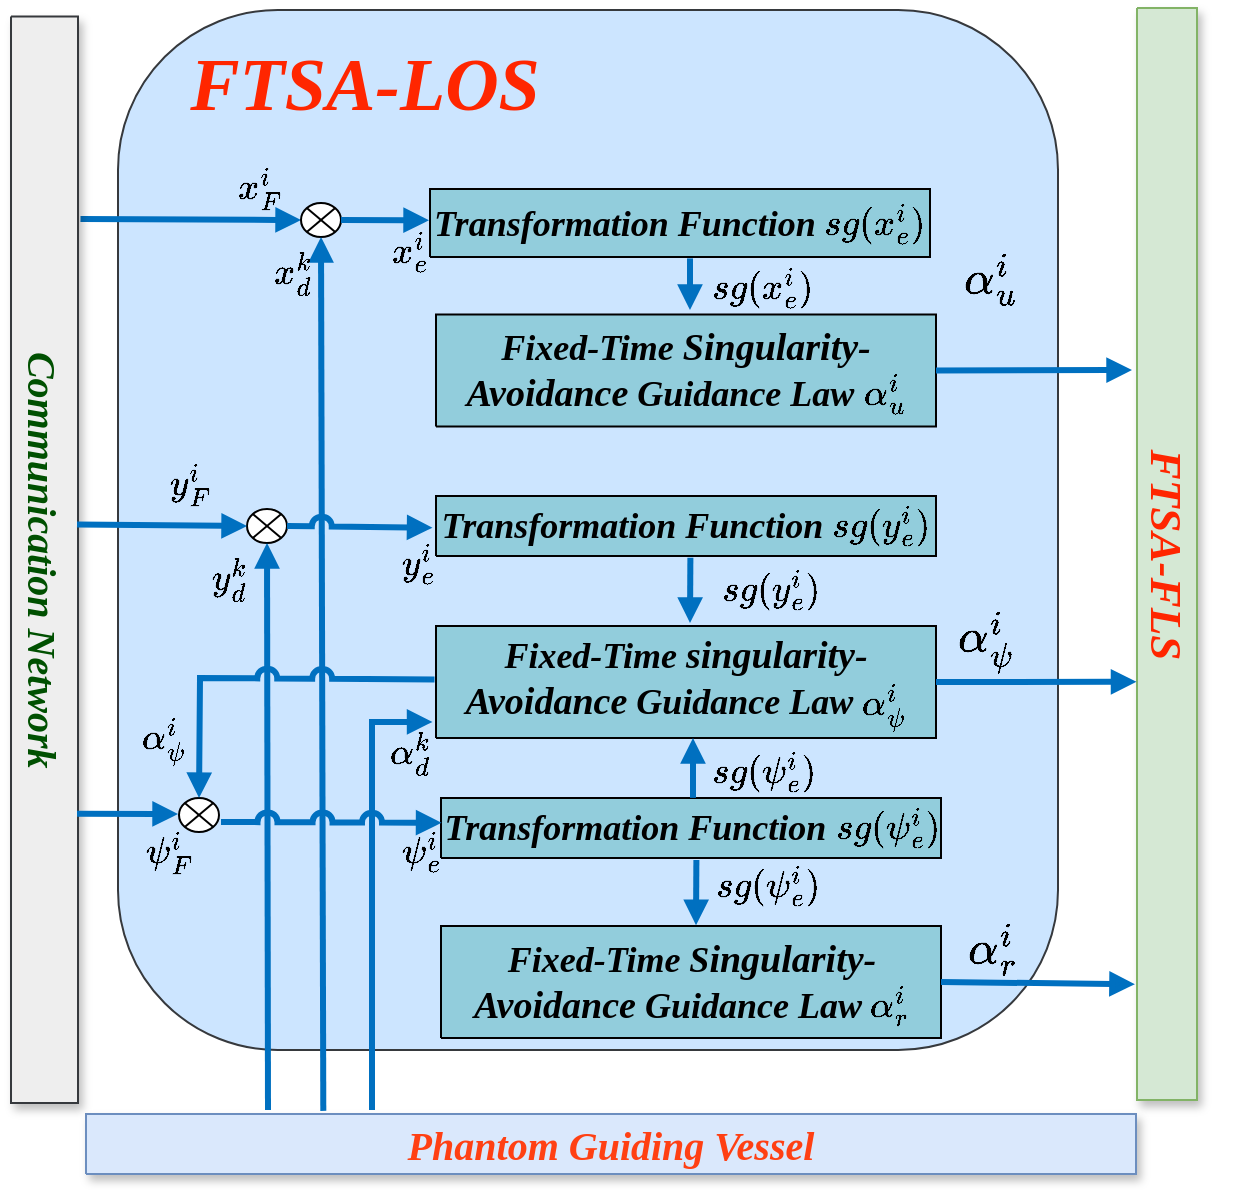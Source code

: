<mxfile version="26.2.12">
  <diagram name="第 1 页" id="GI3FFYo5OGEZDx6VCfR-">
    <mxGraphModel dx="1849" dy="2425" grid="1" gridSize="10" guides="1" tooltips="1" connect="1" arrows="1" fold="1" page="1" pageScale="1" pageWidth="1169" pageHeight="827" math="1" shadow="0">
      <root>
        <mxCell id="0" />
        <mxCell id="1" parent="0" />
        <mxCell id="OjidHEwg86gl5rYj82kp-1" value="" style="rounded=1;whiteSpace=wrap;html=1;fillColor=#cce5ff;strokeColor=#36393d;arcSize=17;" parent="1" vertex="1">
          <mxGeometry x="330" y="-780" width="470" height="520" as="geometry" />
        </mxCell>
        <UserObject label="&lt;span style=&quot;caret-color: rgb(255, 64, 19); color: rgb(255, 64, 19); font-family: &amp;quot;Times New Roman&amp;quot;; font-size: 20px; font-weight: 700;&quot;&gt;Phantom Guiding Vessel&lt;/span&gt;" tags="流程图" id="OjidHEwg86gl5rYj82kp-6">
          <mxCell style="verticalAlign=middle;align=center;overflow=width;vsdxID=235;rotation=0;fillColor=#dae8fc;shape=stencil(nZBLDoAgDERP0z3SIyjew0SURgSD+Lu9kMZoXLhwN9O+tukAlrNpJg1SzDH4QW/URgNYgZTkjA4UkwJUgGXng+6DX1zLfmoymdXo17xh5zmRJ6Q42BWCfc2oJfdAr+Yv+AP9Cb7OJ3H/2JG1HNGz/84klThPVCc=);strokeColor=#6c8ebf;shadow=1;spacingTop=-1;spacingBottom=-1;spacingLeft=-1;spacingRight=-1;points=[[1,0.5,0],[0.5,0.5,0],[0.5,0,0]];labelBackgroundColor=none;rounded=0;html=1;whiteSpace=wrap;fontStyle=2" parent="1" vertex="1">
            <mxGeometry x="314" y="-228" width="525" height="30" as="geometry" />
          </mxCell>
        </UserObject>
        <UserObject label="&lt;font style=&quot;font-size: 18px;&quot; face=&quot;Times New Roman&quot;&gt;&lt;i&gt;&lt;b&gt;Transformation Function \(sg(x_e^i)\)&lt;/b&gt;&lt;/i&gt;&lt;/font&gt;" tags="流程图" id="OjidHEwg86gl5rYj82kp-11">
          <mxCell style="verticalAlign=middle;align=center;overflow=width;vsdxID=280;fillColor=#92cddc;gradientColor=none;shape=stencil(nZBLDoAgDERP0z3SIyjew0SURgSD+Lu9kMZoXLhwN9O+tukAlrNpJg1SzDH4QW/URgNYgZTkjA4UkwJUgGXng+6DX1zLfmoymdXo17xh5zmRJ6Q42BWCfc2oJfdAr+Yv+AP9Cb7OJ3H/2JG1HNGz/84klThPVCc=);strokeColor=#000000;spacingTop=-1;spacingBottom=-1;spacingLeft=-1;spacingRight=-1;points=[[1,0.5,0],[0.5,0.5,0],[0.5,0,0]];labelBackgroundColor=none;rounded=0;html=1;whiteSpace=wrap;" parent="1" vertex="1">
            <mxGeometry x="486" y="-690.5" width="250" height="34" as="geometry" />
          </mxCell>
        </UserObject>
        <UserObject label="" tags="连接线" id="OjidHEwg86gl5rYj82kp-12">
          <mxCell style="vsdxID=289;edgeStyle=none;startArrow=none;endArrow=block;startSize=5;endSize=5;strokeWidth=3;strokeColor=#0070c0;spacingTop=0;spacingBottom=0;spacingLeft=0;spacingRight=0;verticalAlign=middle;html=1;labelBackgroundColor=#FFFFFF;rounded=0;exitX=0.226;exitY=-0.031;exitDx=0;exitDy=0;exitPerimeter=0;entryX=0;entryY=0.5;entryDx=0;entryDy=0;" parent="1" target="OjidHEwg86gl5rYj82kp-182" edge="1">
            <mxGeometry relative="1" as="geometry">
              <mxPoint as="offset" />
              <Array as="points" />
              <mxPoint x="311.24" y="-675.5" as="sourcePoint" />
              <mxPoint x="400" y="-675" as="targetPoint" />
            </mxGeometry>
          </mxCell>
        </UserObject>
        <mxCell id="OjidHEwg86gl5rYj82kp-60" parent="1" vertex="1">
          <mxGeometry x="398.5" y="-563" as="geometry" />
        </mxCell>
        <mxCell id="OjidHEwg86gl5rYj82kp-62" parent="1" vertex="1">
          <mxGeometry x="400.5" y="-675" as="geometry" />
        </mxCell>
        <mxCell id="OjidHEwg86gl5rYj82kp-149" value="&lt;i style=&quot;font-weight: 400; color: rgb(255, 38, 0);&quot;&gt;&lt;b&gt;&lt;font style=&quot;font-size: 37px;&quot;&gt;FTSA-LOS&lt;/font&gt;&lt;/b&gt;&lt;/i&gt;" style="text;html=1;align=center;verticalAlign=middle;whiteSpace=wrap;rounded=0;fontFamily=Times New Roman;fontStyle=3;fontSize=14;fontColor=light-dark(#ff4013, #ededed);" parent="1" vertex="1">
          <mxGeometry x="350" y="-760" width="207" height="35" as="geometry" />
        </mxCell>
        <UserObject label="&lt;div style=&quot;font-size: 1px&quot;&gt;&lt;font style=&quot;font-size: 22.58px; font-family: &amp;quot;Times New Roman&amp;quot;; direction: ltr; letter-spacing: 0px; line-height: 120%; opacity: 1;&quot;&gt;&lt;i style=&quot;color: light-dark(rgb(255, 38, 0), rgb(237, 237, 237));&quot;&gt;&lt;b&gt;FTSA-FLS&lt;/b&gt;&lt;/i&gt;&lt;/font&gt;&lt;/div&gt;" tags="流程图" id="OjidHEwg86gl5rYj82kp-152">
          <mxCell style="verticalAlign=middle;align=center;overflow=width;vsdxID=288;rotation=90;fillColor=#d5e8d4;shape=stencil(nZBLDoAgDERP0z3SIyjew0SURgSD+Lu9kMZoXLhwN9O+tukAlrNpJg1SzDH4QW/URgNYgZTkjA4UkwJUgGXng+6DX1zLfmoymdXo17xh5zmRJ6Q42BWCfc2oJfdAr+Yv+AP9Cb7OJ3H/2JG1HNGz/84klThPVCc=);strokeColor=#82b366;shadow=1;spacingTop=-1;spacingBottom=-1;spacingLeft=-1;spacingRight=-1;points=[[1,0.5,0],[0.5,0.5,0],[0.5,0,0]];labelBackgroundColor=none;rounded=0;html=1;whiteSpace=wrap;" parent="1" vertex="1">
            <mxGeometry x="581.5" y="-523" width="546" height="30" as="geometry" />
          </mxCell>
        </UserObject>
        <UserObject label="&lt;font style=&quot;font-size: 18px;&quot; face=&quot;Times New Roman&quot;&gt;&lt;i&gt;&lt;b&gt;Transformation Function \(sg(y_e^i)\)&lt;/b&gt;&lt;/i&gt;&lt;/font&gt;" tags="流程图" id="OjidHEwg86gl5rYj82kp-175">
          <mxCell style="verticalAlign=middle;align=center;overflow=width;vsdxID=280;fillColor=#92cddc;gradientColor=none;shape=stencil(nZBLDoAgDERP0z3SIyjew0SURgSD+Lu9kMZoXLhwN9O+tukAlrNpJg1SzDH4QW/URgNYgZTkjA4UkwJUgGXng+6DX1zLfmoymdXo17xh5zmRJ6Q42BWCfc2oJfdAr+Yv+AP9Cb7OJ3H/2JG1HNGz/84klThPVCc=);strokeColor=#000000;spacingTop=-1;spacingBottom=-1;spacingLeft=-1;spacingRight=-1;points=[[1,0.5,0],[0.5,0.5,0],[0.5,0,0]];labelBackgroundColor=none;rounded=0;html=1;whiteSpace=wrap;" parent="1" vertex="1">
            <mxGeometry x="489" y="-537" width="250" height="30" as="geometry" />
          </mxCell>
        </UserObject>
        <UserObject label="&lt;font style=&quot;font-size: 18px;&quot; face=&quot;Times New Roman&quot;&gt;&lt;i&gt;&lt;b&gt;Transformation Function \(sg(\psi_e^i)\)&lt;/b&gt;&lt;/i&gt;&lt;/font&gt;" tags="流程图" id="OjidHEwg86gl5rYj82kp-176">
          <mxCell style="verticalAlign=middle;align=center;overflow=width;vsdxID=280;fillColor=#92cddc;gradientColor=none;shape=stencil(nZBLDoAgDERP0z3SIyjew0SURgSD+Lu9kMZoXLhwN9O+tukAlrNpJg1SzDH4QW/URgNYgZTkjA4UkwJUgGXng+6DX1zLfmoymdXo17xh5zmRJ6Q42BWCfc2oJfdAr+Yv+AP9Cb7OJ3H/2JG1HNGz/84klThPVCc=);strokeColor=#000000;spacingTop=-1;spacingBottom=-1;spacingLeft=-1;spacingRight=-1;points=[[1,0.5,0],[0.5,0.5,0],[0.5,0,0]];labelBackgroundColor=none;rounded=0;html=1;whiteSpace=wrap;" parent="1" vertex="1">
            <mxGeometry x="491.5" y="-386" width="250" height="30" as="geometry" />
          </mxCell>
        </UserObject>
        <UserObject label="&lt;font face=&quot;Times New Roman&quot; color=&quot;rgb(255, 64, 19)&quot;&gt;&lt;span style=&quot;caret-color: rgb(255, 64, 19); font-size: 20px;&quot;&gt;&lt;b&gt;Communication Network&lt;/b&gt;&lt;/span&gt;&lt;/font&gt;" tags="流程图" id="OjidHEwg86gl5rYj82kp-180">
          <mxCell style="verticalAlign=middle;align=center;overflow=width;vsdxID=235;rotation=90;fillColor=#eeeeee;shape=stencil(nZBLDoAgDERP0z3SIyjew0SURgSD+Lu9kMZoXLhwN9O+tukAlrNpJg1SzDH4QW/URgNYgZTkjA4UkwJUgGXng+6DX1zLfmoymdXo17xh5zmRJ6Q42BWCfc2oJfdAr+Yv+AP9Cb7OJ3H/2JG1HNGz/84klThPVCc=);strokeColor=#36393d;shadow=1;spacingTop=-1;spacingBottom=-1;spacingLeft=-1;spacingRight=-1;points=[[1,0.5,0],[0.5,0.5,0],[0.5,0,0]];labelBackgroundColor=none;rounded=0;html=1;whiteSpace=wrap;fontStyle=2" parent="1" vertex="1">
            <mxGeometry x="21.63" y="-521.87" width="543.25" height="33.5" as="geometry" />
          </mxCell>
        </UserObject>
        <mxCell id="OjidHEwg86gl5rYj82kp-182" value="" style="shape=sumEllipse;perimeter=ellipsePerimeter;whiteSpace=wrap;html=1;backgroundOutline=1;" parent="1" vertex="1">
          <mxGeometry x="421.5" y="-683.5" width="20" height="17" as="geometry" />
        </mxCell>
        <mxCell id="OjidHEwg86gl5rYj82kp-188" value="" style="shape=sumEllipse;perimeter=ellipsePerimeter;whiteSpace=wrap;html=1;backgroundOutline=1;" parent="1" vertex="1">
          <mxGeometry x="394.5" y="-530.5" width="20" height="17" as="geometry" />
        </mxCell>
        <mxCell id="OjidHEwg86gl5rYj82kp-189" value="" style="shape=sumEllipse;perimeter=ellipsePerimeter;whiteSpace=wrap;html=1;backgroundOutline=1;" parent="1" vertex="1">
          <mxGeometry x="360.5" y="-386" width="20" height="17" as="geometry" />
        </mxCell>
        <UserObject label="" tags="连接线" id="OjidHEwg86gl5rYj82kp-192">
          <mxCell style="vsdxID=289;edgeStyle=none;startArrow=none;endArrow=block;startSize=5;endSize=5;strokeWidth=3;strokeColor=#0070c0;spacingTop=0;spacingBottom=0;spacingLeft=0;spacingRight=0;verticalAlign=middle;html=1;labelBackgroundColor=#FFFFFF;rounded=0;entryX=0.5;entryY=1;entryDx=0;entryDy=0;jumpStyle=arc;exitX=0.226;exitY=-0.052;exitDx=0;exitDy=0;exitPerimeter=0;" parent="1" source="OjidHEwg86gl5rYj82kp-6" edge="1">
            <mxGeometry relative="1" as="geometry">
              <mxPoint as="offset" />
              <Array as="points" />
              <mxPoint x="431.8" y="-214.72" as="sourcePoint" />
              <mxPoint x="431.5" y="-666.5" as="targetPoint" />
            </mxGeometry>
          </mxCell>
        </UserObject>
        <UserObject label="" tags="连接线" id="OjidHEwg86gl5rYj82kp-193">
          <mxCell style="vsdxID=289;edgeStyle=none;startArrow=none;endArrow=block;startSize=5;endSize=5;strokeWidth=3;strokeColor=#0070c0;spacingTop=0;spacingBottom=0;spacingLeft=0;spacingRight=0;verticalAlign=middle;html=1;labelBackgroundColor=#FFFFFF;rounded=0;entryX=0.5;entryY=1;entryDx=0;entryDy=0;" parent="1" target="OjidHEwg86gl5rYj82kp-188" edge="1">
            <mxGeometry relative="1" as="geometry">
              <mxPoint as="offset" />
              <Array as="points" />
              <mxPoint x="405" y="-230" as="sourcePoint" />
              <mxPoint x="390" y="-480" as="targetPoint" />
            </mxGeometry>
          </mxCell>
        </UserObject>
        <UserObject label="" tags="连接线" id="OjidHEwg86gl5rYj82kp-194">
          <mxCell style="vsdxID=289;edgeStyle=none;startArrow=none;endArrow=block;startSize=5;endSize=5;strokeWidth=3;strokeColor=#0070c0;spacingTop=0;spacingBottom=0;spacingLeft=0;spacingRight=0;verticalAlign=middle;html=1;labelBackgroundColor=#FFFFFF;rounded=0;entryX=-0.007;entryY=0.856;entryDx=0;entryDy=0;entryPerimeter=0;" parent="1" target="OjidHEwg86gl5rYj82kp-201" edge="1">
            <mxGeometry relative="1" as="geometry">
              <mxPoint as="offset" />
              <Array as="points">
                <mxPoint x="457" y="-424" />
              </Array>
              <mxPoint x="457" y="-230" as="sourcePoint" />
              <mxPoint x="560" y="-410" as="targetPoint" />
            </mxGeometry>
          </mxCell>
        </UserObject>
        <UserObject label="" tags="连接线" id="OjidHEwg86gl5rYj82kp-196">
          <mxCell style="vsdxID=289;edgeStyle=none;startArrow=none;endArrow=block;startSize=5;endSize=5;strokeWidth=3;strokeColor=#0070c0;spacingTop=0;spacingBottom=0;spacingLeft=0;spacingRight=0;verticalAlign=middle;html=1;labelBackgroundColor=#FFFFFF;rounded=0;exitX=0.226;exitY=-0.031;exitDx=0;exitDy=0;exitPerimeter=0;entryX=0;entryY=0.5;entryDx=0;entryDy=0;" parent="1" target="OjidHEwg86gl5rYj82kp-188" edge="1">
            <mxGeometry relative="1" as="geometry">
              <mxPoint as="offset" />
              <Array as="points" />
              <mxPoint x="309.5" y="-522.71" as="sourcePoint" />
              <mxPoint x="398.5" y="-522.71" as="targetPoint" />
            </mxGeometry>
          </mxCell>
        </UserObject>
        <UserObject label="" tags="连接线" id="OjidHEwg86gl5rYj82kp-197">
          <mxCell style="vsdxID=289;edgeStyle=none;startArrow=none;endArrow=block;startSize=5;endSize=5;strokeWidth=3;strokeColor=#0070c0;spacingTop=0;spacingBottom=0;spacingLeft=0;spacingRight=0;verticalAlign=middle;html=1;labelBackgroundColor=#FFFFFF;rounded=0;exitX=0.226;exitY=-0.031;exitDx=0;exitDy=0;exitPerimeter=0;" parent="1" edge="1">
            <mxGeometry relative="1" as="geometry">
              <mxPoint as="offset" />
              <Array as="points" />
              <mxPoint x="309.5" y="-378.09" as="sourcePoint" />
              <mxPoint x="360" y="-378" as="targetPoint" />
            </mxGeometry>
          </mxCell>
        </UserObject>
        <UserObject label="&lt;b&gt;&lt;i&gt;&lt;font style=&quot;font-size: 18px;&quot; face=&quot;Times New Roman&quot;&gt;Fixed-Time&amp;nbsp;&lt;/font&gt;&lt;font style=&quot;font-size: 19px;&quot; face=&quot;Times New Roman&quot;&gt;Singularity-Avoidance&lt;/font&gt;&lt;font size=&quot;4&quot; face=&quot;Times New Roman&quot;&gt;&amp;nbsp;Guidance Law \(\alpha_u^i\)&lt;/font&gt;&lt;/i&gt;&lt;/b&gt;" tags="流程图" id="OjidHEwg86gl5rYj82kp-199">
          <mxCell style="verticalAlign=middle;align=center;overflow=width;vsdxID=280;fillColor=#92cddc;gradientColor=none;shape=stencil(nZBLDoAgDERP0z3SIyjew0SURgSD+Lu9kMZoXLhwN9O+tukAlrNpJg1SzDH4QW/URgNYgZTkjA4UkwJUgGXng+6DX1zLfmoymdXo17xh5zmRJ6Q42BWCfc2oJfdAr+Yv+AP9Cb7OJ3H/2JG1HNGz/84klThPVCc=);strokeColor=#000000;spacingTop=-1;spacingBottom=-1;spacingLeft=-1;spacingRight=-1;points=[[1,0.5,0],[0.5,0.5,0],[0.5,0,0]];labelBackgroundColor=none;rounded=0;html=1;whiteSpace=wrap;" parent="1" vertex="1">
            <mxGeometry x="489" y="-627.75" width="250" height="56" as="geometry" />
          </mxCell>
        </UserObject>
        <UserObject label="&lt;b&gt;&lt;i&gt;&lt;font style=&quot;font-size: 18px;&quot; face=&quot;Times New Roman&quot;&gt;Fixed-Time S&lt;/font&gt;&lt;font style=&quot;font-size: 19px;&quot; face=&quot;Times New Roman&quot;&gt;ingularity-Avoidance&lt;/font&gt;&lt;font size=&quot;4&quot; face=&quot;Times New Roman&quot;&gt;&amp;nbsp;Guidance Law \(\alpha_r^i\)&lt;/font&gt;&lt;/i&gt;&lt;/b&gt;" tags="流程图" id="OjidHEwg86gl5rYj82kp-200">
          <mxCell style="verticalAlign=middle;align=center;overflow=width;vsdxID=280;fillColor=#92cddc;gradientColor=none;shape=stencil(nZBLDoAgDERP0z3SIyjew0SURgSD+Lu9kMZoXLhwN9O+tukAlrNpJg1SzDH4QW/URgNYgZTkjA4UkwJUgGXng+6DX1zLfmoymdXo17xh5zmRJ6Q42BWCfc2oJfdAr+Yv+AP9Cb7OJ3H/2JG1HNGz/84klThPVCc=);strokeColor=#000000;spacingTop=-1;spacingBottom=-1;spacingLeft=-1;spacingRight=-1;points=[[1,0.5,0],[0.5,0.5,0],[0.5,0,0]];labelBackgroundColor=none;rounded=0;html=1;whiteSpace=wrap;" parent="1" vertex="1">
            <mxGeometry x="491.5" y="-322" width="250" height="56" as="geometry" />
          </mxCell>
        </UserObject>
        <UserObject label="&lt;b&gt;&lt;i&gt;&lt;font style=&quot;font-size: 18px;&quot; face=&quot;Times New Roman&quot;&gt;Fixed-Time&amp;nbsp;&lt;/font&gt;&lt;font style=&quot;font-size: 19px;&quot; face=&quot;Times New Roman&quot;&gt;singularity-Avoidance&lt;/font&gt;&lt;font size=&quot;4&quot; face=&quot;Times New Roman&quot;&gt;&amp;nbsp;Guidance Law \(\alpha_\psi^i\)&lt;/font&gt;&lt;/i&gt;&lt;/b&gt;" tags="流程图" id="OjidHEwg86gl5rYj82kp-201">
          <mxCell style="verticalAlign=middle;align=center;overflow=width;vsdxID=280;fillColor=#92cddc;gradientColor=none;shape=stencil(nZBLDoAgDERP0z3SIyjew0SURgSD+Lu9kMZoXLhwN9O+tukAlrNpJg1SzDH4QW/URgNYgZTkjA4UkwJUgGXng+6DX1zLfmoymdXo17xh5zmRJ6Q42BWCfc2oJfdAr+Yv+AP9Cb7OJ3H/2JG1HNGz/84klThPVCc=);strokeColor=#000000;spacingTop=-1;spacingBottom=-1;spacingLeft=-1;spacingRight=-1;points=[[1,0.5,0],[0.5,0.5,0],[0.5,0,0]];labelBackgroundColor=none;rounded=0;html=1;whiteSpace=wrap;" parent="1" vertex="1">
            <mxGeometry x="489" y="-472" width="250" height="56" as="geometry" />
          </mxCell>
        </UserObject>
        <mxCell id="OjidHEwg86gl5rYj82kp-203" value="&lt;i style=&quot;caret-color: rgb(0, 0, 0); color: rgb(0, 0, 0); font-family: &amp;quot;Times New Roman&amp;quot;; font-size: 18px; font-variant-caps: normal; font-weight: 400; letter-spacing: normal; text-align: center; text-indent: 0px; text-transform: none; white-space: normal; word-spacing: 0px; -webkit-text-stroke-width: 0px; text-decoration: none;&quot;&gt;&lt;b&gt;&lt;span class=&quot;Apple-converted-space&quot;&gt;&amp;nbsp;&lt;/span&gt;\(x_F^i\)&lt;/b&gt;&lt;/i&gt;" style="text;whiteSpace=wrap;html=1;" parent="1" vertex="1">
          <mxGeometry x="383.25" y="-708.5" width="34.5" height="32" as="geometry" />
        </mxCell>
        <mxCell id="OjidHEwg86gl5rYj82kp-204" value="&lt;i style=&quot;caret-color: rgb(0, 0, 0); color: rgb(0, 0, 0); font-family: &amp;quot;Times New Roman&amp;quot;; font-size: 18px; font-variant-caps: normal; font-weight: 400; letter-spacing: normal; text-align: center; text-indent: 0px; text-transform: none; white-space: normal; word-spacing: 0px; -webkit-text-stroke-width: 0px; text-decoration: none;&quot;&gt;&lt;b&gt;&lt;span class=&quot;Apple-converted-space&quot;&gt;&amp;nbsp;&lt;/span&gt;\(x_d^k\)&lt;/b&gt;&lt;/i&gt;" style="text;whiteSpace=wrap;html=1;" parent="1" vertex="1">
          <mxGeometry x="400.5" y="-666.5" width="27" height="26.5" as="geometry" />
        </mxCell>
        <mxCell id="OjidHEwg86gl5rYj82kp-205" value="&lt;i style=&quot;caret-color: rgb(0, 0, 0); color: rgb(0, 0, 0); font-family: &amp;quot;Times New Roman&amp;quot;; font-size: 18px; font-variant-caps: normal; font-weight: 400; letter-spacing: normal; text-align: center; text-indent: 0px; text-transform: none; white-space: normal; word-spacing: 0px; -webkit-text-stroke-width: 0px; text-decoration: none;&quot;&gt;&lt;b&gt;&lt;span class=&quot;Apple-converted-space&quot;&gt;&amp;nbsp;&lt;/span&gt;\(y_F^i\)&lt;/b&gt;&lt;/i&gt;" style="text;whiteSpace=wrap;html=1;" parent="1" vertex="1">
          <mxGeometry x="348.5" y="-560" width="38" height="40" as="geometry" />
        </mxCell>
        <mxCell id="OjidHEwg86gl5rYj82kp-206" value="&lt;i style=&quot;caret-color: rgb(0, 0, 0); color: rgb(0, 0, 0); font-family: &amp;quot;Times New Roman&amp;quot;; font-size: 18px; font-variant-caps: normal; font-weight: 400; letter-spacing: normal; text-align: center; text-indent: 0px; text-transform: none; white-space: normal; word-spacing: 0px; -webkit-text-stroke-width: 0px; text-decoration: none;&quot;&gt;&lt;b&gt;&lt;span class=&quot;Apple-converted-space&quot;&gt;&amp;nbsp;&lt;/span&gt;\(\psi_F^i\)&lt;/b&gt;&lt;/i&gt;" style="text;whiteSpace=wrap;html=1;" parent="1" vertex="1">
          <mxGeometry x="337" y="-376" width="37.5" height="40" as="geometry" />
        </mxCell>
        <mxCell id="OjidHEwg86gl5rYj82kp-207" value="&lt;i style=&quot;caret-color: rgb(0, 0, 0); color: rgb(0, 0, 0); font-family: &amp;quot;Times New Roman&amp;quot;; font-size: 18px; font-variant-caps: normal; font-weight: 400; letter-spacing: normal; text-align: center; text-indent: 0px; text-transform: none; white-space: normal; word-spacing: 0px; -webkit-text-stroke-width: 0px; text-decoration: none;&quot;&gt;&lt;b&gt;&lt;span class=&quot;Apple-converted-space&quot;&gt;&amp;nbsp;&lt;/span&gt;\(\alpha_d^k\)&lt;/b&gt;&lt;/i&gt;" style="text;whiteSpace=wrap;html=1;" parent="1" vertex="1">
          <mxGeometry x="459" y="-426" width="38" height="40" as="geometry" />
        </mxCell>
        <mxCell id="OjidHEwg86gl5rYj82kp-208" value="&lt;i style=&quot;caret-color: rgb(0, 0, 0); color: rgb(0, 0, 0); font-family: &amp;quot;Times New Roman&amp;quot;; font-size: 18px; font-variant-caps: normal; font-weight: 400; letter-spacing: normal; text-align: center; text-indent: 0px; text-transform: none; white-space: normal; word-spacing: 0px; -webkit-text-stroke-width: 0px; text-decoration: none;&quot;&gt;&lt;b&gt;&lt;span class=&quot;Apple-converted-space&quot;&gt;&amp;nbsp;&lt;/span&gt;\(y_d^k\)&lt;/b&gt;&lt;/i&gt;" style="text;whiteSpace=wrap;html=1;" parent="1" vertex="1">
          <mxGeometry x="370" y="-513.5" width="38" height="40" as="geometry" />
        </mxCell>
        <UserObject label="" tags="连接线" id="OjidHEwg86gl5rYj82kp-210">
          <mxCell style="vsdxID=289;edgeStyle=none;startArrow=none;endArrow=block;startSize=5;endSize=5;strokeWidth=3;strokeColor=#0070c0;spacingTop=0;spacingBottom=0;spacingLeft=0;spacingRight=0;verticalAlign=middle;html=1;labelBackgroundColor=#FFFFFF;rounded=0;exitX=1;exitY=0.5;exitDx=0;exitDy=0;entryX=-0.002;entryY=0.46;entryDx=0;entryDy=0;entryPerimeter=0;" parent="1" source="OjidHEwg86gl5rYj82kp-182" target="OjidHEwg86gl5rYj82kp-11" edge="1">
            <mxGeometry relative="1" as="geometry">
              <mxPoint as="offset" />
              <Array as="points" />
              <mxPoint x="451" y="-674" as="sourcePoint" />
              <mxPoint x="489" y="-674" as="targetPoint" />
            </mxGeometry>
          </mxCell>
        </UserObject>
        <UserObject label="" tags="连接线" id="OjidHEwg86gl5rYj82kp-211">
          <mxCell style="vsdxID=289;edgeStyle=none;startArrow=none;endArrow=block;startSize=5;endSize=5;strokeWidth=3;strokeColor=#0070c0;spacingTop=0;spacingBottom=0;spacingLeft=0;spacingRight=0;verticalAlign=middle;html=1;labelBackgroundColor=#FFFFFF;rounded=0;exitX=1;exitY=0.5;exitDx=0;exitDy=0;comic=0;enumerate=0;orthogonal=0;orthogonalLoop=0;ignoreEdge=0;noJump=0;metaEdit=0;fixDash=0;deletable=1;cloneable=1;movable=1;bendable=1;backgroundOutline=0;editable=1;resizable=1;rotatable=1;locked=0;connectable=1;anchorPointDirection=1;endFill=1;jumpStyle=arc;entryX=-0.007;entryY=0.529;entryDx=0;entryDy=0;entryPerimeter=0;" parent="1" source="OjidHEwg86gl5rYj82kp-188" target="OjidHEwg86gl5rYj82kp-175" edge="1">
            <mxGeometry relative="1" as="geometry">
              <mxPoint as="offset" />
              <Array as="points" />
              <mxPoint x="403.5" y="-522.2" as="sourcePoint" />
              <mxPoint x="457" y="-522" as="targetPoint" />
            </mxGeometry>
          </mxCell>
        </UserObject>
        <UserObject label="" tags="连接线" id="OjidHEwg86gl5rYj82kp-213">
          <mxCell style="vsdxID=289;edgeStyle=none;startArrow=none;endArrow=block;startSize=5;endSize=5;strokeWidth=3;strokeColor=#0070c0;spacingTop=0;spacingBottom=0;spacingLeft=0;spacingRight=0;verticalAlign=middle;html=1;labelBackgroundColor=#FFFFFF;rounded=0;exitX=1;exitY=0.5;exitDx=0;exitDy=0;comic=0;enumerate=0;orthogonal=0;orthogonalLoop=0;ignoreEdge=0;noJump=0;metaEdit=0;fixDash=0;deletable=1;cloneable=1;movable=1;bendable=1;backgroundOutline=0;editable=1;resizable=1;rotatable=1;locked=0;connectable=1;anchorPointDirection=1;endFill=1;jumpStyle=arc;entryX=0.001;entryY=0.413;entryDx=0;entryDy=0;entryPerimeter=0;" parent="1" target="OjidHEwg86gl5rYj82kp-176" edge="1">
            <mxGeometry relative="1" as="geometry">
              <mxPoint as="offset" />
              <Array as="points" />
              <mxPoint x="381.5" y="-374" as="sourcePoint" />
              <mxPoint x="437.5" y="-374" as="targetPoint" />
            </mxGeometry>
          </mxCell>
        </UserObject>
        <UserObject label="" tags="连接线" id="OjidHEwg86gl5rYj82kp-217">
          <mxCell style="vsdxID=289;edgeStyle=none;startArrow=none;endArrow=block;startSize=5;endSize=5;strokeWidth=3;strokeColor=#0070c0;spacingTop=0;spacingBottom=0;spacingLeft=0;spacingRight=0;verticalAlign=middle;html=1;labelBackgroundColor=#FFFFFF;rounded=0;exitX=-0.003;exitY=0.478;exitDx=0;exitDy=0;exitPerimeter=0;entryX=0.5;entryY=0;entryDx=0;entryDy=0;jumpStyle=arc;" parent="1" source="OjidHEwg86gl5rYj82kp-201" target="OjidHEwg86gl5rYj82kp-189" edge="1">
            <mxGeometry relative="1" as="geometry">
              <mxPoint as="offset" />
              <Array as="points">
                <mxPoint x="371" y="-446" />
              </Array>
              <mxPoint x="319.5" y="-512.71" as="sourcePoint" />
              <mxPoint x="392" y="-512" as="targetPoint" />
            </mxGeometry>
          </mxCell>
        </UserObject>
        <mxCell id="OjidHEwg86gl5rYj82kp-218" value="&lt;b style=&quot;caret-color: rgb(0, 0, 0); color: rgb(0, 0, 0); font-family: Helvetica; font-size: 12px; font-style: normal; font-variant-caps: normal; letter-spacing: normal; orphans: auto; text-align: center; text-indent: 0px; text-transform: none; white-space: normal; widows: auto; word-spacing: 0px; -webkit-text-stroke-width: 0px; text-decoration: none;&quot;&gt;&lt;i&gt;&lt;font face=&quot;Times New Roman&quot; size=&quot;4&quot;&gt;\(\alpha_\psi^i\)&lt;/font&gt;&lt;/i&gt;&lt;/b&gt;" style="text;whiteSpace=wrap;html=1;" parent="1" vertex="1">
          <mxGeometry x="340" y="-433" width="30" height="40" as="geometry" />
        </mxCell>
        <UserObject label="" tags="连接线" id="OjidHEwg86gl5rYj82kp-219">
          <mxCell style="vsdxID=289;edgeStyle=none;startArrow=none;endArrow=block;startSize=5;endSize=5;strokeWidth=3;strokeColor=#0070c0;spacingTop=0;spacingBottom=0;spacingLeft=0;spacingRight=0;verticalAlign=middle;html=1;labelBackgroundColor=#FFFFFF;rounded=0;exitX=0.5;exitY=1.021;exitDx=0;exitDy=0;exitPerimeter=0;" parent="1" edge="1">
            <mxGeometry relative="1" as="geometry">
              <mxPoint as="offset" />
              <Array as="points" />
              <mxPoint x="616" y="-655.786" as="sourcePoint" />
              <mxPoint x="616" y="-630" as="targetPoint" />
            </mxGeometry>
          </mxCell>
        </UserObject>
        <mxCell id="OjidHEwg86gl5rYj82kp-220" value="&lt;i style=&quot;caret-color: rgb(0, 0, 0); color: rgb(0, 0, 0); font-family: &amp;quot;Times New Roman&amp;quot;; font-size: 18px; font-variant-caps: normal; font-weight: 400; letter-spacing: normal; orphans: auto; text-align: center; text-indent: 0px; text-transform: none; white-space: normal; widows: auto; word-spacing: 0px; -webkit-text-stroke-width: 0px; text-decoration: none;&quot;&gt;&lt;b&gt;\(sg(x_e^i)\)&lt;/b&gt;&lt;/i&gt;" style="text;whiteSpace=wrap;html=1;" parent="1" vertex="1">
          <mxGeometry x="625" y="-657.75" width="60" height="30" as="geometry" />
        </mxCell>
        <mxCell id="OjidHEwg86gl5rYj82kp-221" value="&lt;i style=&quot;caret-color: rgb(0, 0, 0); color: rgb(0, 0, 0); font-family: &amp;quot;Times New Roman&amp;quot;; font-size: 18px; font-variant-caps: normal; font-weight: 400; letter-spacing: normal; text-align: center; text-indent: 0px; text-transform: none; white-space: normal; word-spacing: 0px; -webkit-text-stroke-width: 0px; text-decoration: none;&quot;&gt;&lt;b&gt;&lt;span class=&quot;Apple-converted-space&quot;&gt;&amp;nbsp;&lt;/span&gt;\(x_e^i\)&lt;/b&gt;&lt;/i&gt;" style="text;whiteSpace=wrap;html=1;" parent="1" vertex="1">
          <mxGeometry x="460" y="-676.5" width="24.5" height="25" as="geometry" />
        </mxCell>
        <mxCell id="OjidHEwg86gl5rYj82kp-222" value="&lt;i style=&quot;caret-color: rgb(0, 0, 0); color: rgb(0, 0, 0); font-family: &amp;quot;Times New Roman&amp;quot;; font-size: 18px; font-variant-caps: normal; font-weight: 400; letter-spacing: normal; text-align: center; text-indent: 0px; text-transform: none; white-space: normal; word-spacing: 0px; -webkit-text-stroke-width: 0px; text-decoration: none;&quot;&gt;&lt;b&gt;&lt;span class=&quot;Apple-converted-space&quot;&gt;&amp;nbsp;&lt;/span&gt;\(y_e^i\)&lt;/b&gt;&lt;/i&gt;" style="text;whiteSpace=wrap;html=1;" parent="1" vertex="1">
          <mxGeometry x="464.5" y="-520" width="27" height="27" as="geometry" />
        </mxCell>
        <mxCell id="OjidHEwg86gl5rYj82kp-224" value="&lt;i style=&quot;caret-color: rgb(0, 0, 0); color: rgb(0, 0, 0); font-family: &amp;quot;Times New Roman&amp;quot;; font-size: 18px; font-variant-caps: normal; font-weight: 400; letter-spacing: normal; text-align: center; text-indent: 0px; text-transform: none; white-space: normal; word-spacing: 0px; -webkit-text-stroke-width: 0px; text-decoration: none;&quot;&gt;&lt;b&gt;&lt;span class=&quot;Apple-converted-space&quot;&gt;&amp;nbsp;&lt;/span&gt;\(\psi_e^i\)&lt;/b&gt;&lt;/i&gt;" style="text;whiteSpace=wrap;html=1;" parent="1" vertex="1">
          <mxGeometry x="464.5" y="-376.5" width="38" height="40" as="geometry" />
        </mxCell>
        <UserObject label="" tags="连接线" id="OjidHEwg86gl5rYj82kp-227">
          <mxCell style="vsdxID=289;edgeStyle=none;startArrow=none;endArrow=block;startSize=5;endSize=5;strokeWidth=3;strokeColor=#0070c0;spacingTop=0;spacingBottom=0;spacingLeft=0;spacingRight=0;verticalAlign=middle;html=1;labelBackgroundColor=#FFFFFF;rounded=0;exitX=0.5;exitY=1.021;exitDx=0;exitDy=0;exitPerimeter=0;entryX=0.574;entryY=-0.034;entryDx=0;entryDy=0;entryPerimeter=0;" parent="1" edge="1">
            <mxGeometry relative="1" as="geometry">
              <mxPoint as="offset" />
              <Array as="points" />
              <mxPoint x="616.19" y="-506.1" as="sourcePoint" />
              <mxPoint x="616.0" y="-473.504" as="targetPoint" />
            </mxGeometry>
          </mxCell>
        </UserObject>
        <UserObject label="" tags="连接线" id="OjidHEwg86gl5rYj82kp-228">
          <mxCell style="vsdxID=289;edgeStyle=none;startArrow=none;endArrow=block;startSize=5;endSize=5;strokeWidth=3;strokeColor=#0070c0;spacingTop=0;spacingBottom=0;spacingLeft=0;spacingRight=0;verticalAlign=middle;html=1;labelBackgroundColor=#FFFFFF;rounded=0;exitX=0.504;exitY=-0.002;exitDx=0;exitDy=0;exitPerimeter=0;entryX=0.514;entryY=1.001;entryDx=0;entryDy=0;entryPerimeter=0;" parent="1" source="OjidHEwg86gl5rYj82kp-176" target="OjidHEwg86gl5rYj82kp-201" edge="1">
            <mxGeometry relative="1" as="geometry">
              <mxPoint as="offset" />
              <Array as="points" />
              <mxPoint x="629.19" y="-496.1" as="sourcePoint" />
              <mxPoint x="629.0" y="-463.504" as="targetPoint" />
            </mxGeometry>
          </mxCell>
        </UserObject>
        <UserObject label="" tags="连接线" id="OjidHEwg86gl5rYj82kp-229">
          <mxCell style="vsdxID=289;edgeStyle=none;startArrow=none;endArrow=block;startSize=5;endSize=5;strokeWidth=3;strokeColor=#0070c0;spacingTop=0;spacingBottom=0;spacingLeft=0;spacingRight=0;verticalAlign=middle;html=1;labelBackgroundColor=#FFFFFF;rounded=0;exitX=0.5;exitY=1.021;exitDx=0;exitDy=0;exitPerimeter=0;entryX=0.574;entryY=-0.034;entryDx=0;entryDy=0;entryPerimeter=0;" parent="1" edge="1">
            <mxGeometry relative="1" as="geometry">
              <mxPoint as="offset" />
              <Array as="points" />
              <mxPoint x="619.19" y="-355" as="sourcePoint" />
              <mxPoint x="619.0" y="-322.404" as="targetPoint" />
            </mxGeometry>
          </mxCell>
        </UserObject>
        <mxCell id="OjidHEwg86gl5rYj82kp-230" value="&lt;i style=&quot;caret-color: rgb(0, 0, 0); color: rgb(0, 0, 0); font-family: &amp;quot;Times New Roman&amp;quot;; font-size: 18px; font-variant-caps: normal; font-weight: 400; letter-spacing: normal; orphans: auto; text-align: center; text-indent: 0px; text-transform: none; white-space: normal; widows: auto; word-spacing: 0px; -webkit-text-stroke-width: 0px; text-decoration: none;&quot;&gt;&lt;b&gt;\(sg(y_e^i)\)&lt;/b&gt;&lt;/i&gt;" style="text;whiteSpace=wrap;html=1;" parent="1" vertex="1">
          <mxGeometry x="630" y="-507" width="50" height="30" as="geometry" />
        </mxCell>
        <mxCell id="OjidHEwg86gl5rYj82kp-231" value="&lt;i style=&quot;caret-color: rgb(0, 0, 0); color: rgb(0, 0, 0); font-family: &amp;quot;Times New Roman&amp;quot;; font-size: 18px; font-variant-caps: normal; font-weight: 400; letter-spacing: normal; orphans: auto; text-align: center; text-indent: 0px; text-transform: none; white-space: normal; widows: auto; word-spacing: 0px; -webkit-text-stroke-width: 0px; text-decoration: none;&quot;&gt;&lt;b&gt;\(sg(\psi_e^i)\)&lt;/b&gt;&lt;/i&gt;" style="text;whiteSpace=wrap;html=1;" parent="1" vertex="1">
          <mxGeometry x="625" y="-416.5" width="50" height="30" as="geometry" />
        </mxCell>
        <mxCell id="OjidHEwg86gl5rYj82kp-232" value="&lt;i style=&quot;caret-color: rgb(0, 0, 0); color: rgb(0, 0, 0); font-family: &amp;quot;Times New Roman&amp;quot;; font-size: 18px; font-variant-caps: normal; font-weight: 400; letter-spacing: normal; orphans: auto; text-align: center; text-indent: 0px; text-transform: none; white-space: normal; widows: auto; word-spacing: 0px; -webkit-text-stroke-width: 0px; text-decoration: none;&quot;&gt;&lt;b&gt;\(sg(\psi_e^i)\)&lt;/b&gt;&lt;/i&gt;" style="text;whiteSpace=wrap;html=1;" parent="1" vertex="1">
          <mxGeometry x="627" y="-359" width="50" height="30" as="geometry" />
        </mxCell>
        <UserObject label="" tags="连接线" id="OjidHEwg86gl5rYj82kp-233">
          <mxCell style="vsdxID=289;edgeStyle=none;startArrow=none;endArrow=block;startSize=5;endSize=5;strokeWidth=3;strokeColor=#0070c0;spacingTop=0;spacingBottom=0;spacingLeft=0;spacingRight=0;verticalAlign=middle;html=1;labelBackgroundColor=#FFFFFF;rounded=0;exitX=1;exitY=0.5;exitDx=0;exitDy=0;exitPerimeter=0;" parent="1" source="OjidHEwg86gl5rYj82kp-199" edge="1">
            <mxGeometry relative="1" as="geometry">
              <mxPoint as="offset" />
              <Array as="points" />
              <mxPoint x="740" y="-670" as="sourcePoint" />
              <mxPoint x="837" y="-600" as="targetPoint" />
            </mxGeometry>
          </mxCell>
        </UserObject>
        <UserObject label="" tags="连接线" id="OjidHEwg86gl5rYj82kp-234">
          <mxCell style="vsdxID=289;edgeStyle=none;startArrow=none;endArrow=block;startSize=5;endSize=5;strokeWidth=3;strokeColor=#0070c0;spacingTop=0;spacingBottom=0;spacingLeft=0;spacingRight=0;verticalAlign=middle;html=1;labelBackgroundColor=#FFFFFF;rounded=0;exitX=1;exitY=0.5;exitDx=0;exitDy=0;exitPerimeter=0;entryX=0.617;entryY=1.009;entryDx=0;entryDy=0;entryPerimeter=0;" parent="1" source="OjidHEwg86gl5rYj82kp-201" target="OjidHEwg86gl5rYj82kp-152" edge="1">
            <mxGeometry relative="1" as="geometry">
              <mxPoint as="offset" />
              <Array as="points" />
              <mxPoint x="739" y="-444.29" as="sourcePoint" />
              <mxPoint x="842" y="-444.29" as="targetPoint" />
            </mxGeometry>
          </mxCell>
        </UserObject>
        <UserObject label="" tags="连接线" id="OjidHEwg86gl5rYj82kp-235">
          <mxCell style="vsdxID=289;edgeStyle=none;startArrow=none;endArrow=block;startSize=5;endSize=5;strokeWidth=3;strokeColor=#0070c0;spacingTop=0;spacingBottom=0;spacingLeft=0;spacingRight=0;verticalAlign=middle;html=1;labelBackgroundColor=#FFFFFF;rounded=0;exitX=1;exitY=0.5;exitDx=0;exitDy=0;exitPerimeter=0;entryX=0.894;entryY=1.035;entryDx=0;entryDy=0;entryPerimeter=0;" parent="1" source="OjidHEwg86gl5rYj82kp-200" target="OjidHEwg86gl5rYj82kp-152" edge="1">
            <mxGeometry relative="1" as="geometry">
              <mxPoint as="offset" />
              <Array as="points" />
              <mxPoint x="739" y="-294.37" as="sourcePoint" />
              <mxPoint x="837" y="-294" as="targetPoint" />
            </mxGeometry>
          </mxCell>
        </UserObject>
        <mxCell id="OjidHEwg86gl5rYj82kp-236" value="&lt;b style=&quot;caret-color: rgb(0, 0, 0); color: rgb(0, 0, 0); font-family: Helvetica; font-style: normal; font-variant-caps: normal; letter-spacing: normal; text-align: center; text-indent: 0px; text-transform: none; white-space: normal; word-spacing: 0px; -webkit-text-stroke-width: 0px; text-decoration: none;&quot;&gt;&lt;i&gt;&lt;font face=&quot;Times New Roman&quot;&gt;&lt;span class=&quot;Apple-converted-space&quot;&gt;&amp;nbsp;&lt;/span&gt;\(\alpha_u^i\)&lt;/font&gt;&lt;/i&gt;&lt;/b&gt;" style="text;whiteSpace=wrap;html=1;fontSize=23;" parent="1" vertex="1">
          <mxGeometry x="745" y="-666.5" width="30" height="57.75" as="geometry" />
        </mxCell>
        <mxCell id="OjidHEwg86gl5rYj82kp-237" value="&lt;b style=&quot;caret-color: rgb(0, 0, 0); color: rgb(0, 0, 0); font-family: Helvetica; font-style: normal; font-variant-caps: normal; letter-spacing: normal; text-align: center; text-indent: 0px; text-transform: none; white-space: normal; word-spacing: 0px; -webkit-text-stroke-width: 0px; text-decoration: none;&quot;&gt;&lt;i&gt;&lt;font face=&quot;Times New Roman&quot;&gt;\(\alpha_\psi^i\)&lt;/font&gt;&lt;/i&gt;&lt;/b&gt;" style="text;whiteSpace=wrap;html=1;fontSize=23;" parent="1" vertex="1">
          <mxGeometry x="748" y="-487" width="30" height="30" as="geometry" />
        </mxCell>
        <mxCell id="OjidHEwg86gl5rYj82kp-238" value="&lt;b style=&quot;caret-color: rgb(0, 0, 0); color: rgb(0, 0, 0); font-family: Helvetica; font-style: normal; font-variant-caps: normal; letter-spacing: normal; text-align: center; text-indent: 0px; text-transform: none; white-space: normal; word-spacing: 0px; -webkit-text-stroke-width: 0px; text-decoration: none;&quot;&gt;&lt;i&gt;&lt;font face=&quot;Times New Roman&quot;&gt;\(\alpha_r^i\)&lt;/font&gt;&lt;/i&gt;&lt;/b&gt;" style="text;whiteSpace=wrap;html=1;fontSize=23;" parent="1" vertex="1">
          <mxGeometry x="753" y="-331" width="35" height="31" as="geometry" />
        </mxCell>
      </root>
    </mxGraphModel>
  </diagram>
</mxfile>
